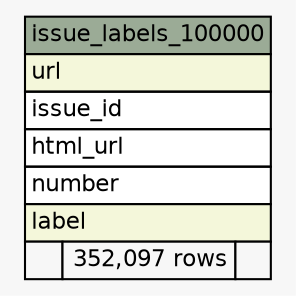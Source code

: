 // dot 2.20.2 on Linux 2.6.32-42-generic-pae
// SchemaSpy rev 590
digraph "issue_labels_100000" {
  graph [
    rankdir="RL"
    bgcolor="#f7f7f7"
    nodesep="0.18"
    ranksep="0.46"
    fontname="Helvetica"
    fontsize="11"
  ];
  node [
    fontname="Helvetica"
    fontsize="11"
    shape="plaintext"
  ];
  edge [
    arrowsize="0.8"
  ];
  "issue_labels_100000" [
    label=<
    <TABLE BORDER="0" CELLBORDER="1" CELLSPACING="0" BGCOLOR="#ffffff">
      <TR><TD COLSPAN="3" BGCOLOR="#9bab96" ALIGN="CENTER">issue_labels_100000</TD></TR>
      <TR><TD PORT="url" COLSPAN="3" BGCOLOR="#f4f7da" ALIGN="LEFT">url</TD></TR>
      <TR><TD PORT="issue_id" COLSPAN="3" ALIGN="LEFT">issue_id</TD></TR>
      <TR><TD PORT="html_url" COLSPAN="3" ALIGN="LEFT">html_url</TD></TR>
      <TR><TD PORT="number" COLSPAN="3" ALIGN="LEFT">number</TD></TR>
      <TR><TD PORT="label" COLSPAN="3" BGCOLOR="#f4f7da" ALIGN="LEFT">label</TD></TR>
      <TR><TD ALIGN="LEFT" BGCOLOR="#f7f7f7">  </TD><TD ALIGN="RIGHT" BGCOLOR="#f7f7f7">352,097 rows</TD><TD ALIGN="RIGHT" BGCOLOR="#f7f7f7">  </TD></TR>
    </TABLE>>
    URL="tables/issue_labels_100000.html"
    tooltip="issue_labels_100000"
  ];
}
